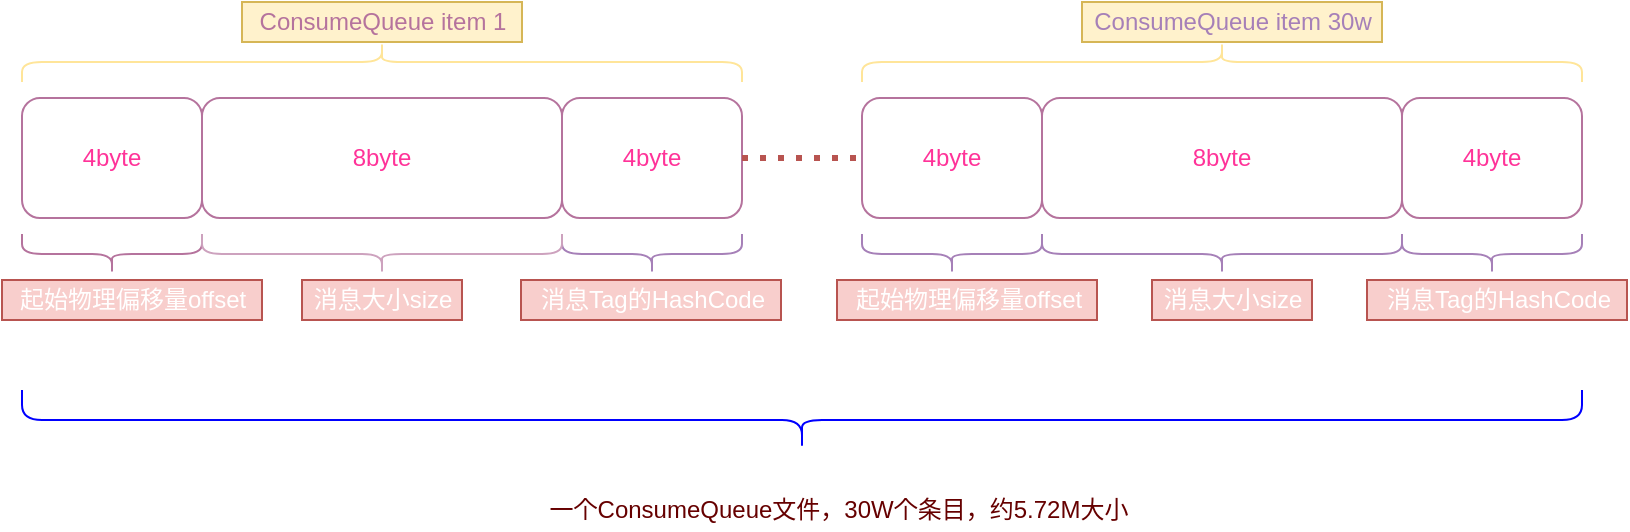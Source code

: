 <mxfile version="10.9.5" type="device"><diagram id="qkHJX3O3dAPX-HEWUE9I" name="Page-1"><mxGraphModel dx="946" dy="682" grid="1" gridSize="10" guides="1" tooltips="1" connect="1" arrows="1" fold="1" page="1" pageScale="1" pageWidth="827" pageHeight="1169" math="0" shadow="0"><root><mxCell id="0"/><mxCell id="1" parent="0"/><mxCell id="OlpFPwcC1RIoefFzDBCW-24" value="4byte" style="rounded=1;whiteSpace=wrap;html=1;fontColor=#FF3399;strokeColor=#B5739D;" vertex="1" parent="1"><mxGeometry x="70" y="124" width="90" height="60" as="geometry"/></mxCell><mxCell id="OlpFPwcC1RIoefFzDBCW-25" value="8byte" style="rounded=1;whiteSpace=wrap;html=1;fontColor=#FF3399;strokeColor=#B5739D;" vertex="1" parent="1"><mxGeometry x="160" y="124" width="180" height="60" as="geometry"/></mxCell><mxCell id="OlpFPwcC1RIoefFzDBCW-26" value="4byte" style="rounded=1;whiteSpace=wrap;html=1;fontColor=#FF3399;strokeColor=#B5739D;" vertex="1" parent="1"><mxGeometry x="340" y="124" width="90" height="60" as="geometry"/></mxCell><mxCell id="OlpFPwcC1RIoefFzDBCW-28" value="ConsumeQueue item 1" style="text;html=1;resizable=0;points=[];autosize=1;align=center;verticalAlign=top;spacingTop=-4;fillColor=#fff2cc;strokeColor=#d6b656;fontColor=#B5739D;" vertex="1" parent="1"><mxGeometry x="180" y="76" width="140" height="20" as="geometry"/></mxCell><mxCell id="OlpFPwcC1RIoefFzDBCW-29" value="&lt;span style=&quot;white-space: normal&quot;&gt;4byte&lt;/span&gt;" style="rounded=1;whiteSpace=wrap;html=1;fontColor=#FF3399;strokeColor=#B5739D;" vertex="1" parent="1"><mxGeometry x="490" y="124" width="90" height="60" as="geometry"/></mxCell><mxCell id="OlpFPwcC1RIoefFzDBCW-30" value="&lt;span style=&quot;white-space: normal&quot;&gt;8byte&lt;/span&gt;" style="rounded=1;whiteSpace=wrap;html=1;fontColor=#FF3399;strokeColor=#B5739D;" vertex="1" parent="1"><mxGeometry x="580" y="124" width="180" height="60" as="geometry"/></mxCell><mxCell id="OlpFPwcC1RIoefFzDBCW-31" value="&lt;span style=&quot;white-space: normal&quot;&gt;4byte&lt;/span&gt;" style="rounded=1;whiteSpace=wrap;html=1;fontColor=#FF3399;strokeColor=#B5739D;" vertex="1" parent="1"><mxGeometry x="760" y="124" width="90" height="60" as="geometry"/></mxCell><mxCell id="OlpFPwcC1RIoefFzDBCW-32" value="ConsumeQueue item 30w" style="text;html=1;resizable=0;points=[];autosize=1;align=center;verticalAlign=top;spacingTop=-4;fillColor=#fff2cc;strokeColor=#d6b656;fontColor=#A680B8;" vertex="1" parent="1"><mxGeometry x="600" y="76" width="150" height="20" as="geometry"/></mxCell><mxCell id="OlpFPwcC1RIoefFzDBCW-33" value="" style="shape=curlyBracket;whiteSpace=wrap;html=1;rounded=1;flipH=0;flipV=1;direction=north;strokeColor=#FFE599;" vertex="1" parent="1"><mxGeometry x="70" y="96" width="360" height="20" as="geometry"/></mxCell><mxCell id="OlpFPwcC1RIoefFzDBCW-34" value="" style="shape=curlyBracket;whiteSpace=wrap;html=1;rounded=1;flipH=0;flipV=1;direction=north;strokeColor=#FFE599;" vertex="1" parent="1"><mxGeometry x="490" y="96" width="360" height="20" as="geometry"/></mxCell><mxCell id="OlpFPwcC1RIoefFzDBCW-35" value="" style="endArrow=none;dashed=1;html=1;dashPattern=1 2;exitX=1;exitY=0.5;exitDx=0;exitDy=0;entryX=0;entryY=0.5;entryDx=0;entryDy=0;fillColor=#f8cecc;strokeColor=#b85450;strokeWidth=3;" edge="1" parent="1" source="OlpFPwcC1RIoefFzDBCW-26" target="OlpFPwcC1RIoefFzDBCW-29"><mxGeometry width="50" height="50" relative="1" as="geometry"><mxPoint x="430" y="270" as="sourcePoint"/><mxPoint x="480" y="220" as="targetPoint"/><Array as="points"><mxPoint x="450" y="154"/></Array></mxGeometry></mxCell><mxCell id="OlpFPwcC1RIoefFzDBCW-36" value="" style="shape=curlyBracket;whiteSpace=wrap;html=1;rounded=1;fontColor=#E6D0DE;direction=north;strokeColor=#B5739D;" vertex="1" parent="1"><mxGeometry x="70" y="192" width="90" height="20" as="geometry"/></mxCell><mxCell id="OlpFPwcC1RIoefFzDBCW-39" value="" style="shape=curlyBracket;whiteSpace=wrap;html=1;rounded=1;fontColor=#FF3333;direction=north;strokeColor=#A680B8;" vertex="1" parent="1"><mxGeometry x="760" y="192" width="90" height="20" as="geometry"/></mxCell><mxCell id="OlpFPwcC1RIoefFzDBCW-40" value="" style="shape=curlyBracket;whiteSpace=wrap;html=1;rounded=1;fontColor=#FF3333;direction=north;strokeColor=#A680B8;" vertex="1" parent="1"><mxGeometry x="340" y="192" width="90" height="20" as="geometry"/></mxCell><mxCell id="OlpFPwcC1RIoefFzDBCW-41" value="" style="shape=curlyBracket;whiteSpace=wrap;html=1;rounded=1;fontColor=#FF3333;direction=north;strokeColor=#A680B8;" vertex="1" parent="1"><mxGeometry x="490" y="192" width="90" height="20" as="geometry"/></mxCell><mxCell id="OlpFPwcC1RIoefFzDBCW-42" value="" style="shape=curlyBracket;whiteSpace=wrap;html=1;rounded=1;fontColor=#FF3333;direction=north;strokeColor=#A680B8;" vertex="1" parent="1"><mxGeometry x="580" y="192" width="180" height="20" as="geometry"/></mxCell><mxCell id="OlpFPwcC1RIoefFzDBCW-43" value="" style="shape=curlyBracket;whiteSpace=wrap;html=1;rounded=1;fontColor=#FF3333;direction=north;strokeColor=#CDA2BE;" vertex="1" parent="1"><mxGeometry x="160" y="192" width="180" height="20" as="geometry"/></mxCell><mxCell id="OlpFPwcC1RIoefFzDBCW-44" value="起始物理偏移量offset" style="text;html=1;resizable=0;points=[];autosize=1;align=center;verticalAlign=top;spacingTop=-4;fillColor=#f8cecc;strokeColor=#b85450;fontColor=#FFFFFF;" vertex="1" parent="1"><mxGeometry x="60" y="215" width="130" height="20" as="geometry"/></mxCell><mxCell id="OlpFPwcC1RIoefFzDBCW-45" value="起始物理偏移量offset" style="text;html=1;resizable=0;points=[];autosize=1;align=center;verticalAlign=top;spacingTop=-4;fillColor=#f8cecc;strokeColor=#b85450;fontColor=#FFFFFF;" vertex="1" parent="1"><mxGeometry x="477.5" y="215" width="130" height="20" as="geometry"/></mxCell><mxCell id="OlpFPwcC1RIoefFzDBCW-46" value="消息大小size" style="text;html=1;resizable=0;points=[];autosize=1;align=center;verticalAlign=top;spacingTop=-4;fillColor=#f8cecc;strokeColor=#b85450;fontColor=#FFFFFF;" vertex="1" parent="1"><mxGeometry x="210" y="215" width="80" height="20" as="geometry"/></mxCell><mxCell id="OlpFPwcC1RIoefFzDBCW-47" value="消息大小size" style="text;html=1;resizable=0;points=[];autosize=1;align=center;verticalAlign=top;spacingTop=-4;fillColor=#f8cecc;strokeColor=#b85450;fontColor=#FFFFFF;" vertex="1" parent="1"><mxGeometry x="635" y="215" width="80" height="20" as="geometry"/></mxCell><mxCell id="OlpFPwcC1RIoefFzDBCW-48" value="消息Tag的HashCode" style="text;html=1;resizable=0;points=[];autosize=1;align=center;verticalAlign=top;spacingTop=-4;fillColor=#f8cecc;strokeColor=#b85450;fontColor=#FFFFFF;" vertex="1" parent="1"><mxGeometry x="319.5" y="215" width="130" height="20" as="geometry"/></mxCell><mxCell id="OlpFPwcC1RIoefFzDBCW-49" value="消息Tag的HashCode" style="text;html=1;resizable=0;points=[];autosize=1;align=center;verticalAlign=top;spacingTop=-4;fillColor=#f8cecc;strokeColor=#b85450;fontColor=#FFFFFF;" vertex="1" parent="1"><mxGeometry x="742.5" y="215" width="130" height="20" as="geometry"/></mxCell><mxCell id="OlpFPwcC1RIoefFzDBCW-50" value="" style="shape=curlyBracket;whiteSpace=wrap;html=1;rounded=1;fontColor=#FF3333;direction=north;strokeColor=#0000FF;" vertex="1" parent="1"><mxGeometry x="70" y="270" width="780" height="30" as="geometry"/></mxCell><mxCell id="OlpFPwcC1RIoefFzDBCW-51" value="&lt;font color=&quot;#660000&quot;&gt;一个ConsumeQueue文件，30W个条目，约5.72M大小&lt;/font&gt;" style="text;html=1;resizable=0;points=[];autosize=1;align=center;verticalAlign=top;spacingTop=-4;fontColor=#A680B8;" vertex="1" parent="1"><mxGeometry x="327.5" y="320" width="300" height="20" as="geometry"/></mxCell></root></mxGraphModel></diagram></mxfile>
